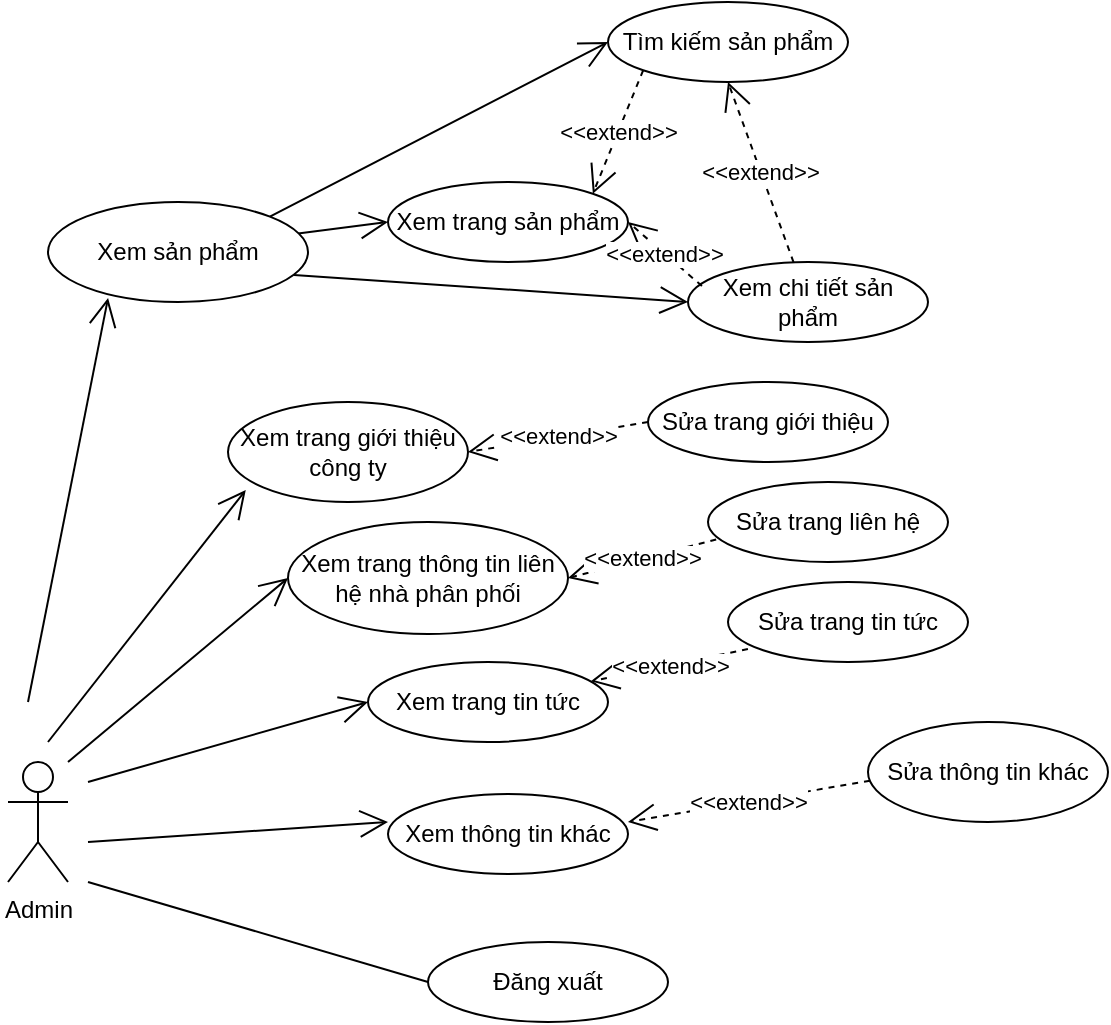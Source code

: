 <mxfile version="13.10.6" type="github">
  <diagram id="htsnJRiTy0PdUouxYch2" name="Page-1">
    <mxGraphModel dx="1036" dy="462" grid="1" gridSize="10" guides="1" tooltips="1" connect="1" arrows="1" fold="1" page="1" pageScale="1" pageWidth="850" pageHeight="1100" math="0" shadow="0">
      <root>
        <mxCell id="0" />
        <mxCell id="1" parent="0" />
        <mxCell id="hs60Bh9PJOF-6od84D4g-1" value="Admin" style="shape=umlActor;verticalLabelPosition=bottom;verticalAlign=top;html=1;outlineConnect=0;" parent="1" vertex="1">
          <mxGeometry x="540" y="560" width="30" height="60" as="geometry" />
        </mxCell>
        <mxCell id="hs60Bh9PJOF-6od84D4g-13" value="Đăng xuất" style="ellipse;whiteSpace=wrap;html=1;" parent="1" vertex="1">
          <mxGeometry x="750" y="650" width="120" height="40" as="geometry" />
        </mxCell>
        <mxCell id="hs60Bh9PJOF-6od84D4g-16" value="Xem trang tin tức" style="ellipse;whiteSpace=wrap;html=1;" parent="1" vertex="1">
          <mxGeometry x="720" y="510" width="120" height="40" as="geometry" />
        </mxCell>
        <mxCell id="hs60Bh9PJOF-6od84D4g-17" value="Xem trang thông tin liên hệ nhà phân phối" style="ellipse;whiteSpace=wrap;html=1;" parent="1" vertex="1">
          <mxGeometry x="680" y="440" width="140" height="56" as="geometry" />
        </mxCell>
        <mxCell id="hs60Bh9PJOF-6od84D4g-22" value="Xem thông tin khác" style="ellipse;whiteSpace=wrap;html=1;" parent="1" vertex="1">
          <mxGeometry x="730" y="576" width="120" height="40" as="geometry" />
        </mxCell>
        <mxCell id="hs60Bh9PJOF-6od84D4g-23" value="Xem trang giới thiệu công ty" style="ellipse;whiteSpace=wrap;html=1;" parent="1" vertex="1">
          <mxGeometry x="650" y="380" width="120" height="50" as="geometry" />
        </mxCell>
        <mxCell id="hs60Bh9PJOF-6od84D4g-28" value="" style="endArrow=open;endFill=1;endSize=12;html=1;entryX=0;entryY=0.5;entryDx=0;entryDy=0;" parent="1" target="hs60Bh9PJOF-6od84D4g-17" edge="1">
          <mxGeometry width="160" relative="1" as="geometry">
            <mxPoint x="570" y="560" as="sourcePoint" />
            <mxPoint x="442.426" y="727.322" as="targetPoint" />
          </mxGeometry>
        </mxCell>
        <mxCell id="hs60Bh9PJOF-6od84D4g-29" value="" style="endArrow=open;endFill=1;endSize=12;html=1;entryX=0;entryY=0.5;entryDx=0;entryDy=0;" parent="1" target="hs60Bh9PJOF-6od84D4g-16" edge="1">
          <mxGeometry width="160" relative="1" as="geometry">
            <mxPoint x="580" y="570" as="sourcePoint" />
            <mxPoint x="720" y="461" as="targetPoint" />
          </mxGeometry>
        </mxCell>
        <mxCell id="hs60Bh9PJOF-6od84D4g-30" value="" style="endArrow=open;endFill=1;endSize=12;html=1;entryX=0;entryY=0.35;entryDx=0;entryDy=0;entryPerimeter=0;" parent="1" target="hs60Bh9PJOF-6od84D4g-22" edge="1">
          <mxGeometry width="160" relative="1" as="geometry">
            <mxPoint x="580" y="600" as="sourcePoint" />
            <mxPoint x="720" y="541" as="targetPoint" />
          </mxGeometry>
        </mxCell>
        <mxCell id="hs60Bh9PJOF-6od84D4g-31" value="" style="endArrow=open;endFill=1;endSize=12;html=1;entryX=0.074;entryY=0.88;entryDx=0;entryDy=0;entryPerimeter=0;" parent="1" target="hs60Bh9PJOF-6od84D4g-23" edge="1">
          <mxGeometry width="160" relative="1" as="geometry">
            <mxPoint x="560" y="550" as="sourcePoint" />
            <mxPoint x="720" y="461" as="targetPoint" />
          </mxGeometry>
        </mxCell>
        <mxCell id="hs60Bh9PJOF-6od84D4g-37" value="&amp;lt;&amp;lt;extend&amp;gt;&amp;gt;" style="endArrow=open;endSize=12;dashed=1;html=1;exitX=0.083;exitY=0.838;exitDx=0;exitDy=0;exitPerimeter=0;" parent="1" source="hs60Bh9PJOF-6od84D4g-38" target="hs60Bh9PJOF-6od84D4g-16" edge="1">
          <mxGeometry width="160" relative="1" as="geometry">
            <mxPoint x="920" y="450" as="sourcePoint" />
            <mxPoint x="1038.96" y="495" as="targetPoint" />
          </mxGeometry>
        </mxCell>
        <mxCell id="hs60Bh9PJOF-6od84D4g-38" value="Sửa trang tin tức" style="ellipse;whiteSpace=wrap;html=1;" parent="1" vertex="1">
          <mxGeometry x="900" y="470" width="120" height="40" as="geometry" />
        </mxCell>
        <mxCell id="hs60Bh9PJOF-6od84D4g-39" value="Xem chi tiết sản phẩm" style="ellipse;whiteSpace=wrap;html=1;" parent="1" vertex="1">
          <mxGeometry x="880" y="310" width="120" height="40" as="geometry" />
        </mxCell>
        <mxCell id="hs60Bh9PJOF-6od84D4g-40" value="Xem trang sản phẩm" style="ellipse;whiteSpace=wrap;html=1;" parent="1" vertex="1">
          <mxGeometry x="730" y="270" width="120" height="40" as="geometry" />
        </mxCell>
        <mxCell id="hs60Bh9PJOF-6od84D4g-41" value="&amp;lt;&amp;lt;extend&amp;gt;&amp;gt;" style="endArrow=open;endSize=12;dashed=1;html=1;exitX=0.058;exitY=0.3;exitDx=0;exitDy=0;exitPerimeter=0;entryX=1;entryY=0.5;entryDx=0;entryDy=0;" parent="1" source="hs60Bh9PJOF-6od84D4g-39" target="hs60Bh9PJOF-6od84D4g-40" edge="1">
          <mxGeometry width="160" relative="1" as="geometry">
            <mxPoint x="900" y="302.5" as="sourcePoint" />
            <mxPoint x="870" y="395" as="targetPoint" />
          </mxGeometry>
        </mxCell>
        <mxCell id="hs60Bh9PJOF-6od84D4g-42" value="" style="endArrow=open;endFill=1;endSize=12;html=1;entryX=0;entryY=0.5;entryDx=0;entryDy=0;exitX=0.946;exitY=0.729;exitDx=0;exitDy=0;exitPerimeter=0;" parent="1" source="hs60Bh9PJOF-6od84D4g-48" target="hs60Bh9PJOF-6od84D4g-39" edge="1">
          <mxGeometry width="160" relative="1" as="geometry">
            <mxPoint x="600" y="330" as="sourcePoint" />
            <mxPoint x="560" y="210" as="targetPoint" />
          </mxGeometry>
        </mxCell>
        <mxCell id="hs60Bh9PJOF-6od84D4g-43" value="" style="endArrow=open;endFill=1;endSize=12;html=1;entryX=0;entryY=0.5;entryDx=0;entryDy=0;exitX=0.962;exitY=0.314;exitDx=0;exitDy=0;exitPerimeter=0;" parent="1" source="hs60Bh9PJOF-6od84D4g-48" target="hs60Bh9PJOF-6od84D4g-40" edge="1">
          <mxGeometry width="160" relative="1" as="geometry">
            <mxPoint x="600" y="300" as="sourcePoint" />
            <mxPoint x="545" y="150" as="targetPoint" />
          </mxGeometry>
        </mxCell>
        <mxCell id="hs60Bh9PJOF-6od84D4g-44" value="Tìm kiếm sản phẩm" style="ellipse;whiteSpace=wrap;html=1;" parent="1" vertex="1">
          <mxGeometry x="840" y="180" width="120" height="40" as="geometry" />
        </mxCell>
        <mxCell id="hs60Bh9PJOF-6od84D4g-45" value="" style="endArrow=open;endFill=1;endSize=12;html=1;entryX=0;entryY=0.5;entryDx=0;entryDy=0;exitX=1;exitY=0;exitDx=0;exitDy=0;" parent="1" source="hs60Bh9PJOF-6od84D4g-48" target="hs60Bh9PJOF-6od84D4g-44" edge="1">
          <mxGeometry width="160" relative="1" as="geometry">
            <mxPoint x="580" y="290" as="sourcePoint" />
            <mxPoint x="580" y="320" as="targetPoint" />
          </mxGeometry>
        </mxCell>
        <mxCell id="hs60Bh9PJOF-6od84D4g-46" value="&amp;lt;&amp;lt;extend&amp;gt;&amp;gt;" style="endArrow=open;endSize=12;dashed=1;html=1;exitX=0;exitY=1;exitDx=0;exitDy=0;entryX=1;entryY=0;entryDx=0;entryDy=0;" parent="1" source="hs60Bh9PJOF-6od84D4g-44" target="hs60Bh9PJOF-6od84D4g-40" edge="1">
          <mxGeometry width="160" relative="1" as="geometry">
            <mxPoint x="766.96" y="332" as="sourcePoint" />
            <mxPoint x="700" y="320" as="targetPoint" />
          </mxGeometry>
        </mxCell>
        <mxCell id="hs60Bh9PJOF-6od84D4g-47" value="&amp;lt;&amp;lt;extend&amp;gt;&amp;gt;" style="endArrow=open;endSize=12;dashed=1;html=1;entryX=0.5;entryY=1;entryDx=0;entryDy=0;" parent="1" source="hs60Bh9PJOF-6od84D4g-39" target="hs60Bh9PJOF-6od84D4g-44" edge="1">
          <mxGeometry width="160" relative="1" as="geometry">
            <mxPoint x="766.96" y="332" as="sourcePoint" />
            <mxPoint x="700" y="320" as="targetPoint" />
          </mxGeometry>
        </mxCell>
        <mxCell id="hs60Bh9PJOF-6od84D4g-48" value="Xem sản phẩm" style="ellipse;whiteSpace=wrap;html=1;" parent="1" vertex="1">
          <mxGeometry x="560" y="280" width="130" height="50" as="geometry" />
        </mxCell>
        <mxCell id="hs60Bh9PJOF-6od84D4g-50" value="" style="endArrow=open;endFill=1;endSize=12;html=1;entryX=0.231;entryY=0.96;entryDx=0;entryDy=0;entryPerimeter=0;" parent="1" target="hs60Bh9PJOF-6od84D4g-48" edge="1">
          <mxGeometry width="160" relative="1" as="geometry">
            <mxPoint x="550" y="530" as="sourcePoint" />
            <mxPoint x="673.517" y="409.038" as="targetPoint" />
          </mxGeometry>
        </mxCell>
        <mxCell id="vCadQJUx2Q9RowKkNnl8-1" value="&amp;lt;&amp;lt;extend&amp;gt;&amp;gt;" style="endArrow=open;endSize=12;dashed=1;html=1;exitX=0.008;exitY=0.588;exitDx=0;exitDy=0;exitPerimeter=0;entryX=1;entryY=0.35;entryDx=0;entryDy=0;entryPerimeter=0;" parent="1" source="vCadQJUx2Q9RowKkNnl8-2" target="hs60Bh9PJOF-6od84D4g-22" edge="1">
          <mxGeometry width="160" relative="1" as="geometry">
            <mxPoint x="953.89" y="540" as="sourcePoint" />
            <mxPoint x="849.996" y="597.981" as="targetPoint" />
          </mxGeometry>
        </mxCell>
        <mxCell id="vCadQJUx2Q9RowKkNnl8-2" value="Sửa thông tin khác" style="ellipse;whiteSpace=wrap;html=1;" parent="1" vertex="1">
          <mxGeometry x="970" y="540" width="120" height="50" as="geometry" />
        </mxCell>
        <mxCell id="RFYTupEPOqXVh9oHEL6r-2" value="Sửa trang liên hệ" style="ellipse;whiteSpace=wrap;html=1;" parent="1" vertex="1">
          <mxGeometry x="890" y="420" width="120" height="40" as="geometry" />
        </mxCell>
        <mxCell id="RFYTupEPOqXVh9oHEL6r-3" value="&amp;lt;&amp;lt;extend&amp;gt;&amp;gt;" style="endArrow=open;endSize=12;dashed=1;html=1;exitX=0.034;exitY=0.718;exitDx=0;exitDy=0;exitPerimeter=0;entryX=1;entryY=0.5;entryDx=0;entryDy=0;" parent="1" source="RFYTupEPOqXVh9oHEL6r-2" target="hs60Bh9PJOF-6od84D4g-17" edge="1">
          <mxGeometry width="160" relative="1" as="geometry">
            <mxPoint x="919.96" y="513.52" as="sourcePoint" />
            <mxPoint x="841.45" y="529.71" as="targetPoint" />
          </mxGeometry>
        </mxCell>
        <mxCell id="RFYTupEPOqXVh9oHEL6r-4" value="Sửa trang giới thiệu" style="ellipse;whiteSpace=wrap;html=1;" parent="1" vertex="1">
          <mxGeometry x="860" y="370" width="120" height="40" as="geometry" />
        </mxCell>
        <mxCell id="RFYTupEPOqXVh9oHEL6r-5" value="&amp;lt;&amp;lt;extend&amp;gt;&amp;gt;" style="endArrow=open;endSize=12;dashed=1;html=1;exitX=0;exitY=0.5;exitDx=0;exitDy=0;entryX=1;entryY=0.5;entryDx=0;entryDy=0;" parent="1" source="RFYTupEPOqXVh9oHEL6r-4" target="hs60Bh9PJOF-6od84D4g-23" edge="1">
          <mxGeometry width="160" relative="1" as="geometry">
            <mxPoint x="904.08" y="458.72" as="sourcePoint" />
            <mxPoint x="830.0" y="478.0" as="targetPoint" />
          </mxGeometry>
        </mxCell>
        <mxCell id="1wsCHgzZS9Jm4ukqb-i6-1" value="" style="endArrow=none;html=1;entryX=0;entryY=0.5;entryDx=0;entryDy=0;" edge="1" parent="1" target="hs60Bh9PJOF-6od84D4g-13">
          <mxGeometry width="50" height="50" relative="1" as="geometry">
            <mxPoint x="580" y="620" as="sourcePoint" />
            <mxPoint x="810" y="430" as="targetPoint" />
          </mxGeometry>
        </mxCell>
      </root>
    </mxGraphModel>
  </diagram>
</mxfile>
